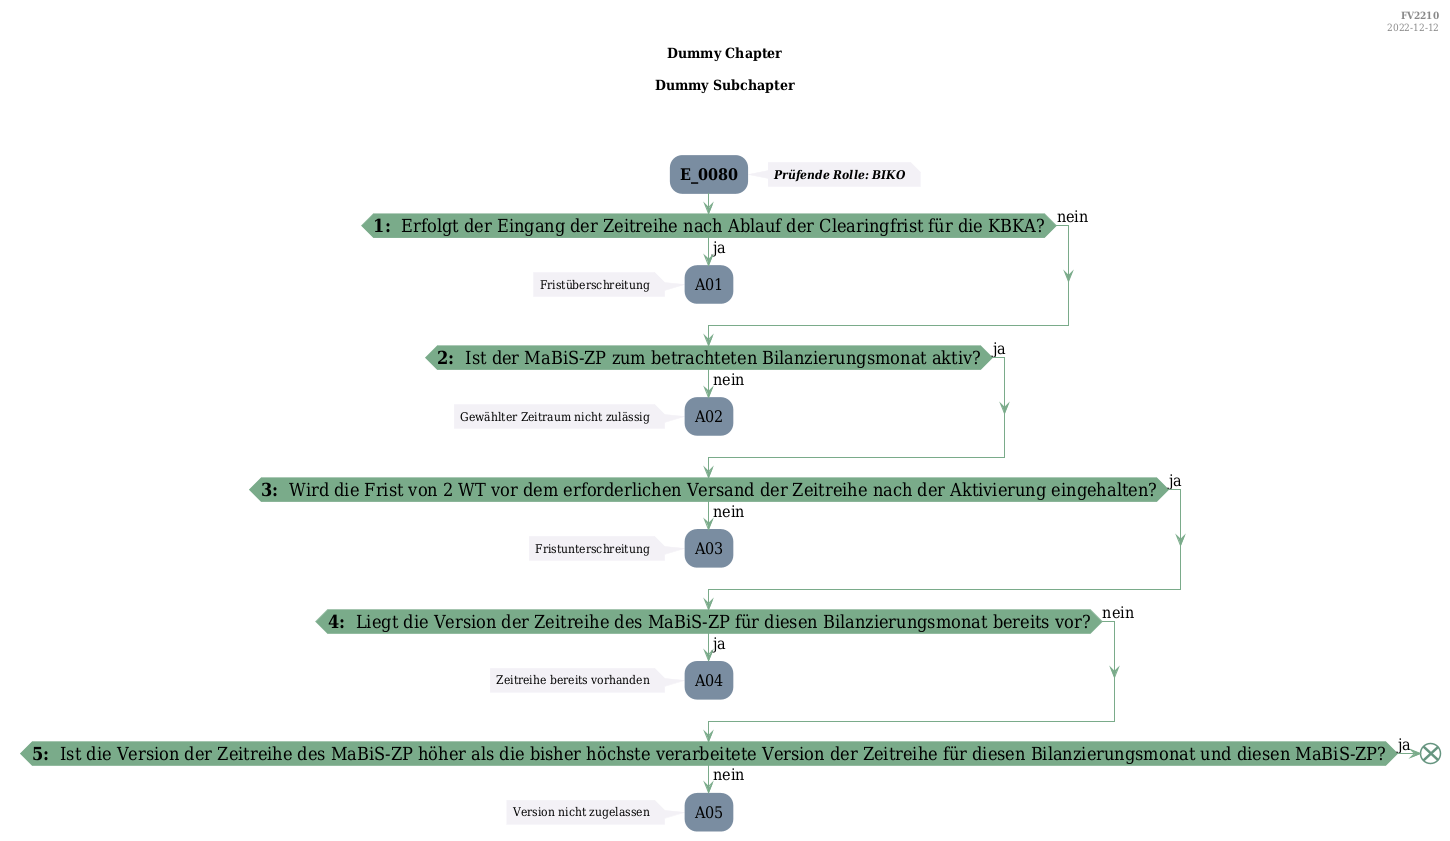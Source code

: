 @startuml
skinparam Shadowing false
skinparam NoteBorderColor #f3f1f6
skinparam NoteBackgroundColor #f3f1f6
skinparam NoteFontSize 12
skinparam ActivityBorderColor none
skinparam ActivityBackgroundColor #7a8da1
skinparam ActivityFontSize 16
skinparam ArrowColor #7aab8a
skinparam ArrowFontSize 16
skinparam ActivityDiamondBackgroundColor #7aab8a
skinparam ActivityDiamondBorderColor #7aab8a
skinparam ActivityDiamondFontSize 18
skinparam defaultFontName DejaVu Serif Condensed
skinparam ActivityEndColor #669580

header
<b>FV2210
2022-12-12
endheader

title
Dummy Chapter

Dummy Subchapter



end title
:<b>E_0080</b>;
note right
<b><i>Prüfende Rolle: BIKO
end note

if (<b>1: </b> Erfolgt der Eingang der Zeitreihe nach Ablauf der Clearingfrist für die KBKA?) then (ja)
    :A01;
    note left
        Fristüberschreitung
    endnote
    kill;
else (nein)
endif
if (<b>2: </b> Ist der MaBiS-ZP zum betrachteten Bilanzierungsmonat aktiv?) then (ja)
else (nein)
    :A02;
    note left
        Gewählter Zeitraum nicht zulässig
    endnote
    kill;
endif
if (<b>3: </b> Wird die Frist von 2 WT vor dem erforderlichen Versand der Zeitreihe nach der Aktivierung eingehalten?) then (ja)
else (nein)
    :A03;
    note left
        Fristunterschreitung
    endnote
    kill;
endif
if (<b>4: </b> Liegt die Version der Zeitreihe des MaBiS-ZP für diesen Bilanzierungsmonat bereits vor?) then (ja)
    :A04;
    note left
        Zeitreihe bereits vorhanden
    endnote
    kill;
else (nein)
endif
if (<b>5: </b> Ist die Version der Zeitreihe des MaBiS-ZP höher als die bisher höchste verarbeitete Version der Zeitreihe für diesen Bilanzierungsmonat und diesen MaBiS-ZP?) then (ja)
    end
else (nein)
    :A05;
    note left
        Version nicht zugelassen
    endnote
    kill;
endif

@enduml
